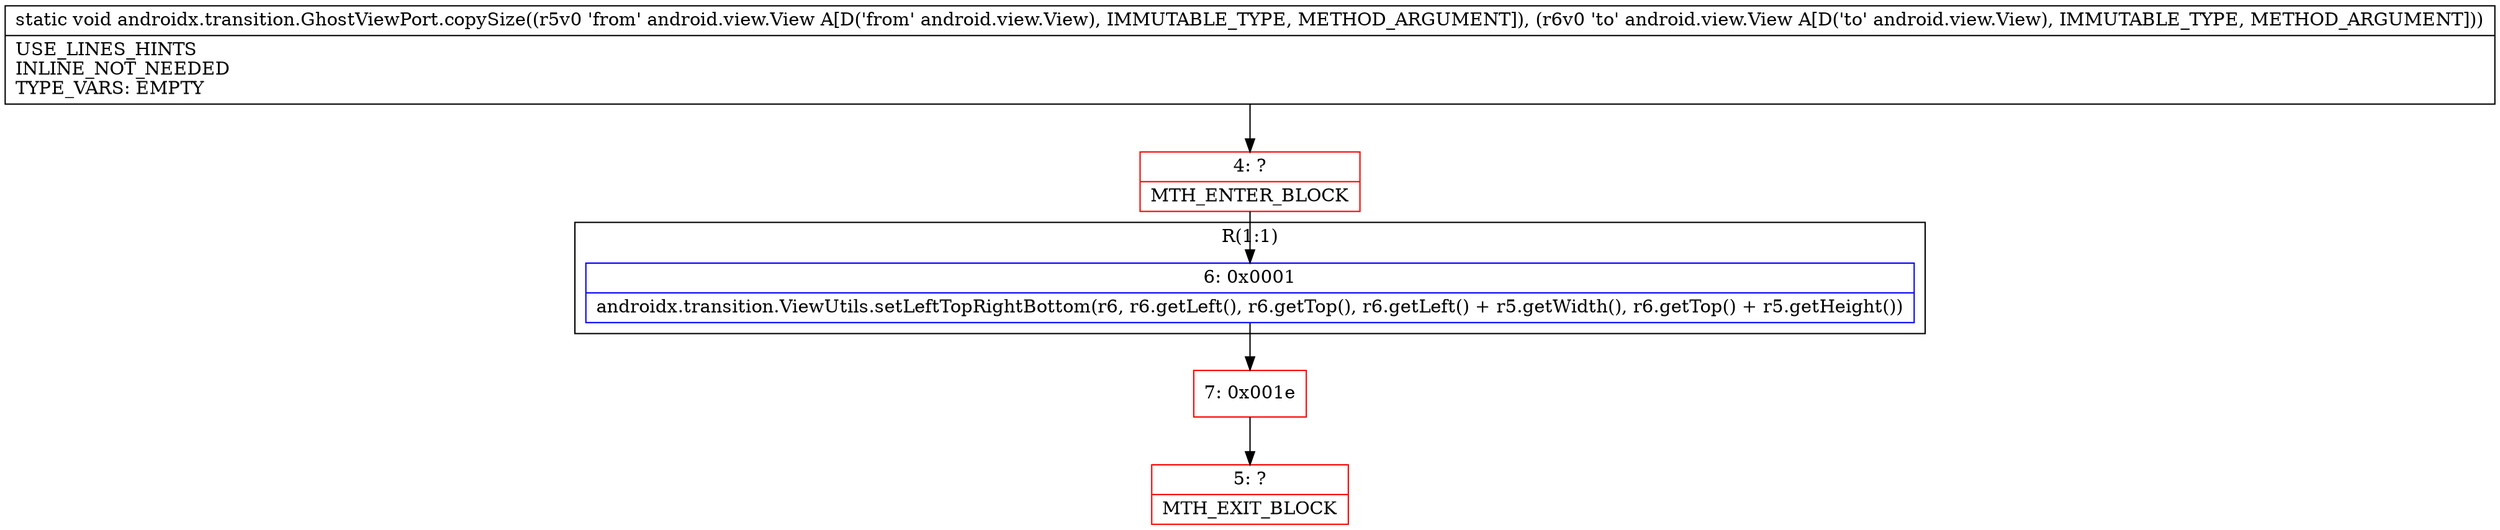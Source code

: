 digraph "CFG forandroidx.transition.GhostViewPort.copySize(Landroid\/view\/View;Landroid\/view\/View;)V" {
subgraph cluster_Region_1931441568 {
label = "R(1:1)";
node [shape=record,color=blue];
Node_6 [shape=record,label="{6\:\ 0x0001|androidx.transition.ViewUtils.setLeftTopRightBottom(r6, r6.getLeft(), r6.getTop(), r6.getLeft() + r5.getWidth(), r6.getTop() + r5.getHeight())\l}"];
}
Node_4 [shape=record,color=red,label="{4\:\ ?|MTH_ENTER_BLOCK\l}"];
Node_7 [shape=record,color=red,label="{7\:\ 0x001e}"];
Node_5 [shape=record,color=red,label="{5\:\ ?|MTH_EXIT_BLOCK\l}"];
MethodNode[shape=record,label="{static void androidx.transition.GhostViewPort.copySize((r5v0 'from' android.view.View A[D('from' android.view.View), IMMUTABLE_TYPE, METHOD_ARGUMENT]), (r6v0 'to' android.view.View A[D('to' android.view.View), IMMUTABLE_TYPE, METHOD_ARGUMENT]))  | USE_LINES_HINTS\lINLINE_NOT_NEEDED\lTYPE_VARS: EMPTY\l}"];
MethodNode -> Node_4;Node_6 -> Node_7;
Node_4 -> Node_6;
Node_7 -> Node_5;
}

